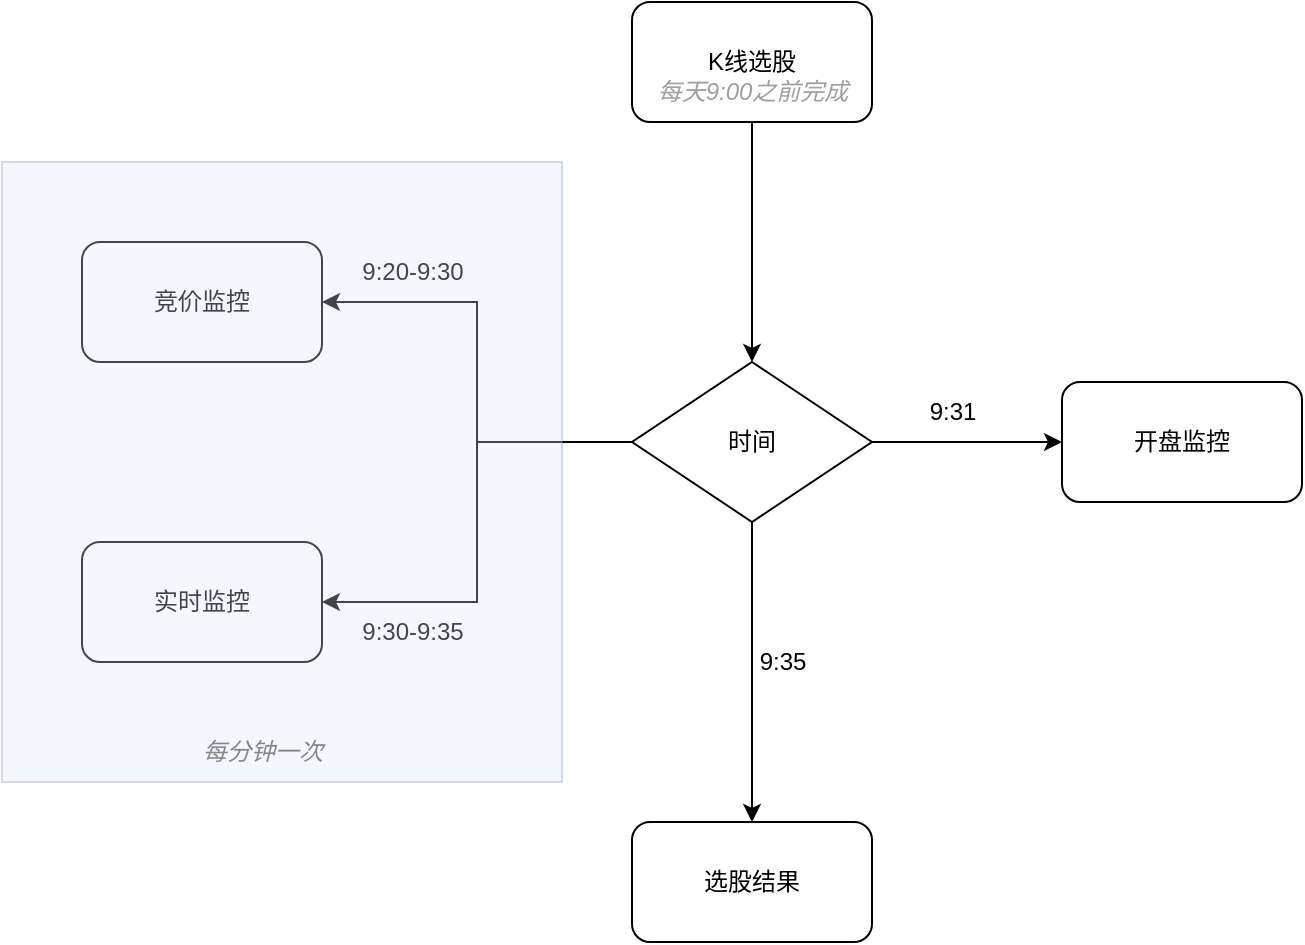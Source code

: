 <mxfile version="20.2.2" type="github">
  <diagram id="sX-O_yRoPQkGcjwayzJc" name="第 1 页">
    <mxGraphModel dx="1422" dy="804" grid="1" gridSize="10" guides="1" tooltips="1" connect="1" arrows="1" fold="1" page="1" pageScale="1" pageWidth="827" pageHeight="1169" math="0" shadow="0">
      <root>
        <mxCell id="0" />
        <mxCell id="1" parent="0" />
        <mxCell id="LSNSsFA9dbS6Z7NRmI0D-1" value="实时监控" style="rounded=1;whiteSpace=wrap;html=1;" vertex="1" parent="1">
          <mxGeometry x="90" y="370" width="120" height="60" as="geometry" />
        </mxCell>
        <mxCell id="LSNSsFA9dbS6Z7NRmI0D-2" value="开盘监控" style="rounded=1;whiteSpace=wrap;html=1;" vertex="1" parent="1">
          <mxGeometry x="580" y="290" width="120" height="60" as="geometry" />
        </mxCell>
        <mxCell id="LSNSsFA9dbS6Z7NRmI0D-3" value="竞价监控" style="rounded=1;whiteSpace=wrap;html=1;" vertex="1" parent="1">
          <mxGeometry x="90" y="220" width="120" height="60" as="geometry" />
        </mxCell>
        <mxCell id="LSNSsFA9dbS6Z7NRmI0D-15" style="edgeStyle=orthogonalEdgeStyle;rounded=0;orthogonalLoop=1;jettySize=auto;html=1;entryX=0.5;entryY=0;entryDx=0;entryDy=0;fontSize=12;fontColor=#000000;" edge="1" parent="1" source="LSNSsFA9dbS6Z7NRmI0D-4" target="LSNSsFA9dbS6Z7NRmI0D-7">
          <mxGeometry relative="1" as="geometry" />
        </mxCell>
        <mxCell id="LSNSsFA9dbS6Z7NRmI0D-4" value="K线选股" style="rounded=1;whiteSpace=wrap;html=1;" vertex="1" parent="1">
          <mxGeometry x="365" y="100" width="120" height="60" as="geometry" />
        </mxCell>
        <mxCell id="LSNSsFA9dbS6Z7NRmI0D-6" value="每天9:00之前完成" style="text;html=1;align=center;verticalAlign=middle;resizable=0;points=[];autosize=1;fontStyle=2;fontSize=12;fontColor=#9E9E9E;" vertex="1" parent="1">
          <mxGeometry x="365" y="130" width="120" height="30" as="geometry" />
        </mxCell>
        <mxCell id="LSNSsFA9dbS6Z7NRmI0D-12" style="edgeStyle=orthogonalEdgeStyle;rounded=0;orthogonalLoop=1;jettySize=auto;html=1;entryX=0;entryY=0.5;entryDx=0;entryDy=0;fontSize=12;fontColor=#000000;" edge="1" parent="1" source="LSNSsFA9dbS6Z7NRmI0D-7" target="LSNSsFA9dbS6Z7NRmI0D-2">
          <mxGeometry relative="1" as="geometry" />
        </mxCell>
        <mxCell id="LSNSsFA9dbS6Z7NRmI0D-17" style="edgeStyle=orthogonalEdgeStyle;rounded=0;orthogonalLoop=1;jettySize=auto;html=1;entryX=1;entryY=0.5;entryDx=0;entryDy=0;fontSize=12;fontColor=#000000;" edge="1" parent="1" source="LSNSsFA9dbS6Z7NRmI0D-7" target="LSNSsFA9dbS6Z7NRmI0D-3">
          <mxGeometry relative="1" as="geometry" />
        </mxCell>
        <mxCell id="LSNSsFA9dbS6Z7NRmI0D-21" style="edgeStyle=orthogonalEdgeStyle;rounded=0;orthogonalLoop=1;jettySize=auto;html=1;entryX=1;entryY=0.5;entryDx=0;entryDy=0;fontSize=12;fontColor=#000000;" edge="1" parent="1" source="LSNSsFA9dbS6Z7NRmI0D-7" target="LSNSsFA9dbS6Z7NRmI0D-1">
          <mxGeometry relative="1" as="geometry" />
        </mxCell>
        <mxCell id="LSNSsFA9dbS6Z7NRmI0D-24" style="edgeStyle=orthogonalEdgeStyle;rounded=0;orthogonalLoop=1;jettySize=auto;html=1;entryX=0.5;entryY=0;entryDx=0;entryDy=0;fontSize=12;fontColor=#878787;" edge="1" parent="1" source="LSNSsFA9dbS6Z7NRmI0D-7" target="LSNSsFA9dbS6Z7NRmI0D-23">
          <mxGeometry relative="1" as="geometry" />
        </mxCell>
        <mxCell id="LSNSsFA9dbS6Z7NRmI0D-7" value="&lt;font color=&quot;#000000&quot;&gt;时间&lt;/font&gt;" style="rhombus;whiteSpace=wrap;html=1;fontSize=12;fontColor=#9E9E9E;" vertex="1" parent="1">
          <mxGeometry x="365" y="280" width="120" height="80" as="geometry" />
        </mxCell>
        <mxCell id="LSNSsFA9dbS6Z7NRmI0D-9" value="9:20-9:30" style="text;html=1;align=center;verticalAlign=middle;resizable=0;points=[];autosize=1;strokeColor=none;fillColor=none;fontSize=12;fontColor=#000000;" vertex="1" parent="1">
          <mxGeometry x="220" y="220" width="70" height="30" as="geometry" />
        </mxCell>
        <mxCell id="LSNSsFA9dbS6Z7NRmI0D-11" value="9:30-9:35" style="text;html=1;align=center;verticalAlign=middle;resizable=0;points=[];autosize=1;strokeColor=none;fillColor=none;fontSize=12;fontColor=#000000;" vertex="1" parent="1">
          <mxGeometry x="220" y="400" width="70" height="30" as="geometry" />
        </mxCell>
        <mxCell id="LSNSsFA9dbS6Z7NRmI0D-13" value="9:31" style="text;html=1;align=center;verticalAlign=middle;resizable=0;points=[];autosize=1;strokeColor=none;fillColor=none;fontSize=12;fontColor=#000000;" vertex="1" parent="1">
          <mxGeometry x="500" y="290" width="50" height="30" as="geometry" />
        </mxCell>
        <mxCell id="LSNSsFA9dbS6Z7NRmI0D-19" value="" style="rounded=0;whiteSpace=wrap;html=1;fontSize=12;fillStyle=auto;fillColor=#dae8fc;strokeColor=#6c8ebf;opacity=30;" vertex="1" parent="1">
          <mxGeometry x="50" y="180" width="280" height="310" as="geometry" />
        </mxCell>
        <mxCell id="LSNSsFA9dbS6Z7NRmI0D-22" value="每分钟一次" style="text;html=1;align=center;verticalAlign=middle;resizable=0;points=[];autosize=1;strokeColor=none;fillColor=none;fontSize=12;fontColor=#878787;fontStyle=2" vertex="1" parent="1">
          <mxGeometry x="140" y="460" width="80" height="30" as="geometry" />
        </mxCell>
        <mxCell id="LSNSsFA9dbS6Z7NRmI0D-23" value="选股结果" style="rounded=1;whiteSpace=wrap;html=1;" vertex="1" parent="1">
          <mxGeometry x="365" y="510" width="120" height="60" as="geometry" />
        </mxCell>
        <mxCell id="LSNSsFA9dbS6Z7NRmI0D-25" value="&lt;font color=&quot;#000000&quot;&gt;9:35&lt;/font&gt;" style="text;html=1;align=center;verticalAlign=middle;resizable=0;points=[];autosize=1;strokeColor=none;fillColor=none;fontSize=12;fontColor=#878787;" vertex="1" parent="1">
          <mxGeometry x="415" y="415" width="50" height="30" as="geometry" />
        </mxCell>
      </root>
    </mxGraphModel>
  </diagram>
</mxfile>
